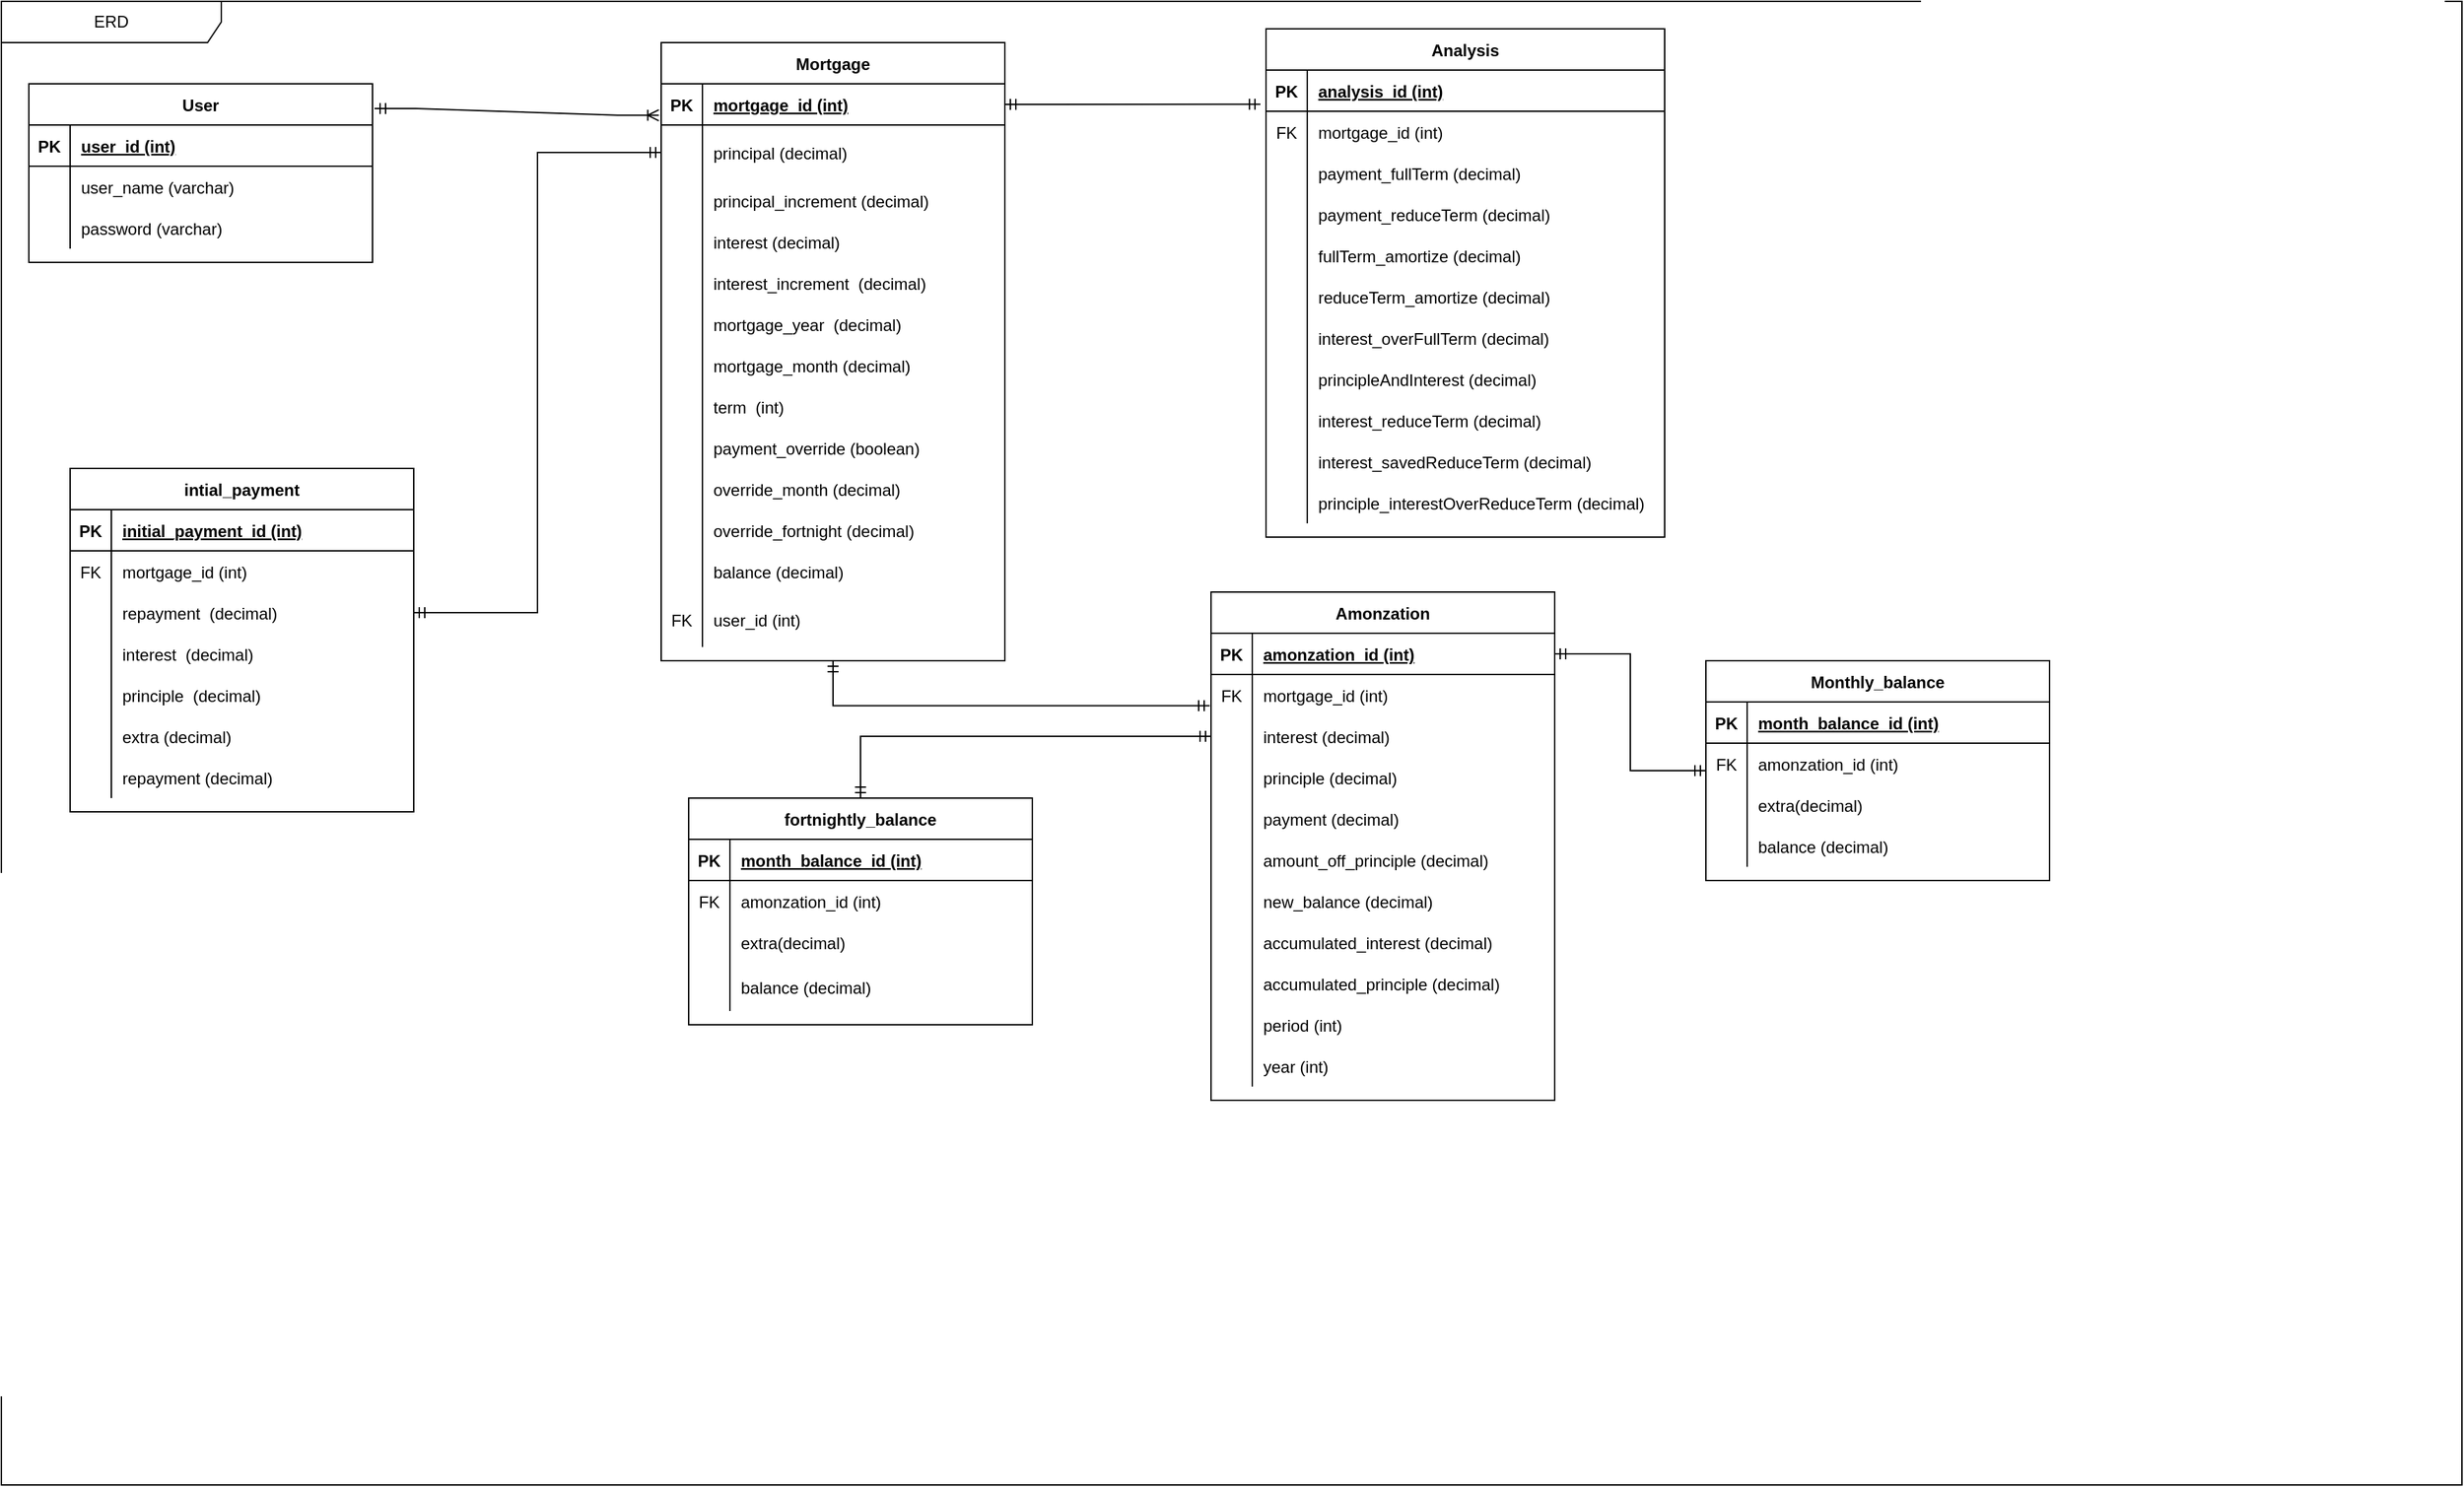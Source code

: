 <mxfile version="21.7.5" type="device">
  <diagram id="R2lEEEUBdFMjLlhIrx00" name="Page-1">
    <mxGraphModel dx="1748" dy="1635" grid="1" gridSize="10" guides="1" tooltips="1" connect="1" arrows="1" fold="1" page="1" pageScale="1" pageWidth="850" pageHeight="1100" math="0" shadow="0" extFonts="Permanent Marker^https://fonts.googleapis.com/css?family=Permanent+Marker">
      <root>
        <mxCell id="0" />
        <mxCell id="1" parent="0" />
        <mxCell id="r-PlEzDry_hHrgkFFvq5-1" value="ERD" style="shape=umlFrame;whiteSpace=wrap;html=1;pointerEvents=0;recursiveResize=0;container=1;collapsible=0;width=160;" parent="1" vertex="1">
          <mxGeometry x="-260" y="-90" width="1790" height="1080" as="geometry" />
        </mxCell>
        <mxCell id="C-vyLk0tnHw3VtMMgP7b-23" value="User" style="shape=table;startSize=30;container=1;collapsible=1;childLayout=tableLayout;fixedRows=1;rowLines=0;fontStyle=1;align=center;resizeLast=1;" parent="r-PlEzDry_hHrgkFFvq5-1" vertex="1">
          <mxGeometry x="20" y="60" width="250" height="130" as="geometry" />
        </mxCell>
        <mxCell id="C-vyLk0tnHw3VtMMgP7b-24" value="" style="shape=partialRectangle;collapsible=0;dropTarget=0;pointerEvents=0;fillColor=none;points=[[0,0.5],[1,0.5]];portConstraint=eastwest;top=0;left=0;right=0;bottom=1;" parent="C-vyLk0tnHw3VtMMgP7b-23" vertex="1">
          <mxGeometry y="30" width="250" height="30" as="geometry" />
        </mxCell>
        <mxCell id="C-vyLk0tnHw3VtMMgP7b-25" value="PK" style="shape=partialRectangle;overflow=hidden;connectable=0;fillColor=none;top=0;left=0;bottom=0;right=0;fontStyle=1;" parent="C-vyLk0tnHw3VtMMgP7b-24" vertex="1">
          <mxGeometry width="30" height="30" as="geometry">
            <mxRectangle width="30" height="30" as="alternateBounds" />
          </mxGeometry>
        </mxCell>
        <mxCell id="C-vyLk0tnHw3VtMMgP7b-26" value="user_id (int)" style="shape=partialRectangle;overflow=hidden;connectable=0;fillColor=none;top=0;left=0;bottom=0;right=0;align=left;spacingLeft=6;fontStyle=5;" parent="C-vyLk0tnHw3VtMMgP7b-24" vertex="1">
          <mxGeometry x="30" width="220" height="30" as="geometry">
            <mxRectangle width="220" height="30" as="alternateBounds" />
          </mxGeometry>
        </mxCell>
        <mxCell id="C-vyLk0tnHw3VtMMgP7b-27" value="" style="shape=partialRectangle;collapsible=0;dropTarget=0;pointerEvents=0;fillColor=none;points=[[0,0.5],[1,0.5]];portConstraint=eastwest;top=0;left=0;right=0;bottom=0;" parent="C-vyLk0tnHw3VtMMgP7b-23" vertex="1">
          <mxGeometry y="60" width="250" height="30" as="geometry" />
        </mxCell>
        <mxCell id="C-vyLk0tnHw3VtMMgP7b-28" value="" style="shape=partialRectangle;overflow=hidden;connectable=0;fillColor=none;top=0;left=0;bottom=0;right=0;" parent="C-vyLk0tnHw3VtMMgP7b-27" vertex="1">
          <mxGeometry width="30" height="30" as="geometry">
            <mxRectangle width="30" height="30" as="alternateBounds" />
          </mxGeometry>
        </mxCell>
        <mxCell id="C-vyLk0tnHw3VtMMgP7b-29" value="user_name (varchar)" style="shape=partialRectangle;overflow=hidden;connectable=0;fillColor=none;top=0;left=0;bottom=0;right=0;align=left;spacingLeft=6;" parent="C-vyLk0tnHw3VtMMgP7b-27" vertex="1">
          <mxGeometry x="30" width="220" height="30" as="geometry">
            <mxRectangle width="220" height="30" as="alternateBounds" />
          </mxGeometry>
        </mxCell>
        <mxCell id="jEuPOY998vAgBnKokpRt-1" value="" style="shape=partialRectangle;collapsible=0;dropTarget=0;pointerEvents=0;fillColor=none;points=[[0,0.5],[1,0.5]];portConstraint=eastwest;top=0;left=0;right=0;bottom=0;" parent="C-vyLk0tnHw3VtMMgP7b-23" vertex="1">
          <mxGeometry y="90" width="250" height="30" as="geometry" />
        </mxCell>
        <mxCell id="jEuPOY998vAgBnKokpRt-2" value="" style="shape=partialRectangle;overflow=hidden;connectable=0;fillColor=none;top=0;left=0;bottom=0;right=0;" parent="jEuPOY998vAgBnKokpRt-1" vertex="1">
          <mxGeometry width="30" height="30" as="geometry">
            <mxRectangle width="30" height="30" as="alternateBounds" />
          </mxGeometry>
        </mxCell>
        <mxCell id="jEuPOY998vAgBnKokpRt-3" value="password (varchar)" style="shape=partialRectangle;overflow=hidden;connectable=0;fillColor=none;top=0;left=0;bottom=0;right=0;align=left;spacingLeft=6;" parent="jEuPOY998vAgBnKokpRt-1" vertex="1">
          <mxGeometry x="30" width="220" height="30" as="geometry">
            <mxRectangle width="220" height="30" as="alternateBounds" />
          </mxGeometry>
        </mxCell>
        <mxCell id="5J1Qr_VJ5Lno7jZUzPAl-71" style="edgeStyle=orthogonalEdgeStyle;rounded=0;orthogonalLoop=1;jettySize=auto;html=1;entryX=-0.004;entryY=0.758;entryDx=0;entryDy=0;entryPerimeter=0;startArrow=ERmandOne;startFill=0;endArrow=ERmandOne;endFill=0;" edge="1" parent="r-PlEzDry_hHrgkFFvq5-1" source="C-vyLk0tnHw3VtMMgP7b-2" target="7mBF1wwM_irAqcdPPOIf-25">
          <mxGeometry relative="1" as="geometry" />
        </mxCell>
        <mxCell id="C-vyLk0tnHw3VtMMgP7b-2" value="Mortgage" style="shape=table;startSize=30;container=1;collapsible=1;childLayout=tableLayout;fixedRows=1;rowLines=0;fontStyle=1;align=center;resizeLast=1;" parent="r-PlEzDry_hHrgkFFvq5-1" vertex="1">
          <mxGeometry x="480" y="30" width="250" height="450" as="geometry" />
        </mxCell>
        <mxCell id="C-vyLk0tnHw3VtMMgP7b-3" value="" style="shape=partialRectangle;collapsible=0;dropTarget=0;pointerEvents=0;fillColor=none;points=[[0,0.5],[1,0.5]];portConstraint=eastwest;top=0;left=0;right=0;bottom=1;" parent="C-vyLk0tnHw3VtMMgP7b-2" vertex="1">
          <mxGeometry y="30" width="250" height="30" as="geometry" />
        </mxCell>
        <mxCell id="C-vyLk0tnHw3VtMMgP7b-4" value="PK" style="shape=partialRectangle;overflow=hidden;connectable=0;fillColor=none;top=0;left=0;bottom=0;right=0;fontStyle=1;" parent="C-vyLk0tnHw3VtMMgP7b-3" vertex="1">
          <mxGeometry width="30" height="30" as="geometry">
            <mxRectangle width="30" height="30" as="alternateBounds" />
          </mxGeometry>
        </mxCell>
        <mxCell id="C-vyLk0tnHw3VtMMgP7b-5" value="mortgage_id (int)" style="shape=partialRectangle;overflow=hidden;connectable=0;fillColor=none;top=0;left=0;bottom=0;right=0;align=left;spacingLeft=6;fontStyle=5;" parent="C-vyLk0tnHw3VtMMgP7b-3" vertex="1">
          <mxGeometry x="30" width="220" height="30" as="geometry">
            <mxRectangle width="220" height="30" as="alternateBounds" />
          </mxGeometry>
        </mxCell>
        <mxCell id="C-vyLk0tnHw3VtMMgP7b-9" value="" style="shape=partialRectangle;collapsible=0;dropTarget=0;pointerEvents=0;fillColor=none;points=[[0,0.5],[1,0.5]];portConstraint=eastwest;top=0;left=0;right=0;bottom=0;" parent="C-vyLk0tnHw3VtMMgP7b-2" vertex="1">
          <mxGeometry y="60" width="250" height="40" as="geometry" />
        </mxCell>
        <mxCell id="C-vyLk0tnHw3VtMMgP7b-10" value="" style="shape=partialRectangle;overflow=hidden;connectable=0;fillColor=none;top=0;left=0;bottom=0;right=0;" parent="C-vyLk0tnHw3VtMMgP7b-9" vertex="1">
          <mxGeometry width="30" height="40" as="geometry">
            <mxRectangle width="30" height="40" as="alternateBounds" />
          </mxGeometry>
        </mxCell>
        <mxCell id="C-vyLk0tnHw3VtMMgP7b-11" value="principal (decimal) " style="shape=partialRectangle;overflow=hidden;connectable=0;fillColor=none;top=0;left=0;bottom=0;right=0;align=left;spacingLeft=6;" parent="C-vyLk0tnHw3VtMMgP7b-9" vertex="1">
          <mxGeometry x="30" width="220" height="40" as="geometry">
            <mxRectangle width="220" height="40" as="alternateBounds" />
          </mxGeometry>
        </mxCell>
        <mxCell id="jEuPOY998vAgBnKokpRt-4" value="" style="shape=partialRectangle;collapsible=0;dropTarget=0;pointerEvents=0;fillColor=none;points=[[0,0.5],[1,0.5]];portConstraint=eastwest;top=0;left=0;right=0;bottom=0;" parent="C-vyLk0tnHw3VtMMgP7b-2" vertex="1">
          <mxGeometry y="100" width="250" height="30" as="geometry" />
        </mxCell>
        <mxCell id="jEuPOY998vAgBnKokpRt-5" value="" style="shape=partialRectangle;overflow=hidden;connectable=0;fillColor=none;top=0;left=0;bottom=0;right=0;" parent="jEuPOY998vAgBnKokpRt-4" vertex="1">
          <mxGeometry width="30" height="30" as="geometry">
            <mxRectangle width="30" height="30" as="alternateBounds" />
          </mxGeometry>
        </mxCell>
        <mxCell id="jEuPOY998vAgBnKokpRt-6" value="principal_increment (decimal) " style="shape=partialRectangle;overflow=hidden;connectable=0;fillColor=none;top=0;left=0;bottom=0;right=0;align=left;spacingLeft=6;" parent="jEuPOY998vAgBnKokpRt-4" vertex="1">
          <mxGeometry x="30" width="220" height="30" as="geometry">
            <mxRectangle width="220" height="30" as="alternateBounds" />
          </mxGeometry>
        </mxCell>
        <mxCell id="jEuPOY998vAgBnKokpRt-7" value="" style="shape=partialRectangle;collapsible=0;dropTarget=0;pointerEvents=0;fillColor=none;points=[[0,0.5],[1,0.5]];portConstraint=eastwest;top=0;left=0;right=0;bottom=0;" parent="C-vyLk0tnHw3VtMMgP7b-2" vertex="1">
          <mxGeometry y="130" width="250" height="30" as="geometry" />
        </mxCell>
        <mxCell id="jEuPOY998vAgBnKokpRt-8" value="" style="shape=partialRectangle;overflow=hidden;connectable=0;fillColor=none;top=0;left=0;bottom=0;right=0;" parent="jEuPOY998vAgBnKokpRt-7" vertex="1">
          <mxGeometry width="30" height="30" as="geometry">
            <mxRectangle width="30" height="30" as="alternateBounds" />
          </mxGeometry>
        </mxCell>
        <mxCell id="jEuPOY998vAgBnKokpRt-9" value="interest (decimal) " style="shape=partialRectangle;overflow=hidden;connectable=0;fillColor=none;top=0;left=0;bottom=0;right=0;align=left;spacingLeft=6;" parent="jEuPOY998vAgBnKokpRt-7" vertex="1">
          <mxGeometry x="30" width="220" height="30" as="geometry">
            <mxRectangle width="220" height="30" as="alternateBounds" />
          </mxGeometry>
        </mxCell>
        <mxCell id="jEuPOY998vAgBnKokpRt-10" value="" style="shape=partialRectangle;collapsible=0;dropTarget=0;pointerEvents=0;fillColor=none;points=[[0,0.5],[1,0.5]];portConstraint=eastwest;top=0;left=0;right=0;bottom=0;" parent="C-vyLk0tnHw3VtMMgP7b-2" vertex="1">
          <mxGeometry y="160" width="250" height="30" as="geometry" />
        </mxCell>
        <mxCell id="jEuPOY998vAgBnKokpRt-11" value="" style="shape=partialRectangle;overflow=hidden;connectable=0;fillColor=none;top=0;left=0;bottom=0;right=0;" parent="jEuPOY998vAgBnKokpRt-10" vertex="1">
          <mxGeometry width="30" height="30" as="geometry">
            <mxRectangle width="30" height="30" as="alternateBounds" />
          </mxGeometry>
        </mxCell>
        <mxCell id="jEuPOY998vAgBnKokpRt-12" value="interest_increment  (decimal) " style="shape=partialRectangle;overflow=hidden;connectable=0;fillColor=none;top=0;left=0;bottom=0;right=0;align=left;spacingLeft=6;" parent="jEuPOY998vAgBnKokpRt-10" vertex="1">
          <mxGeometry x="30" width="220" height="30" as="geometry">
            <mxRectangle width="220" height="30" as="alternateBounds" />
          </mxGeometry>
        </mxCell>
        <mxCell id="jEuPOY998vAgBnKokpRt-13" value="" style="shape=partialRectangle;collapsible=0;dropTarget=0;pointerEvents=0;fillColor=none;points=[[0,0.5],[1,0.5]];portConstraint=eastwest;top=0;left=0;right=0;bottom=0;" parent="C-vyLk0tnHw3VtMMgP7b-2" vertex="1">
          <mxGeometry y="190" width="250" height="30" as="geometry" />
        </mxCell>
        <mxCell id="jEuPOY998vAgBnKokpRt-14" value="" style="shape=partialRectangle;overflow=hidden;connectable=0;fillColor=none;top=0;left=0;bottom=0;right=0;" parent="jEuPOY998vAgBnKokpRt-13" vertex="1">
          <mxGeometry width="30" height="30" as="geometry">
            <mxRectangle width="30" height="30" as="alternateBounds" />
          </mxGeometry>
        </mxCell>
        <mxCell id="jEuPOY998vAgBnKokpRt-15" value="mortgage_year  (decimal) " style="shape=partialRectangle;overflow=hidden;connectable=0;fillColor=none;top=0;left=0;bottom=0;right=0;align=left;spacingLeft=6;" parent="jEuPOY998vAgBnKokpRt-13" vertex="1">
          <mxGeometry x="30" width="220" height="30" as="geometry">
            <mxRectangle width="220" height="30" as="alternateBounds" />
          </mxGeometry>
        </mxCell>
        <mxCell id="jEuPOY998vAgBnKokpRt-16" value="" style="shape=partialRectangle;collapsible=0;dropTarget=0;pointerEvents=0;fillColor=none;points=[[0,0.5],[1,0.5]];portConstraint=eastwest;top=0;left=0;right=0;bottom=0;" parent="C-vyLk0tnHw3VtMMgP7b-2" vertex="1">
          <mxGeometry y="220" width="250" height="30" as="geometry" />
        </mxCell>
        <mxCell id="jEuPOY998vAgBnKokpRt-17" value="" style="shape=partialRectangle;overflow=hidden;connectable=0;fillColor=none;top=0;left=0;bottom=0;right=0;" parent="jEuPOY998vAgBnKokpRt-16" vertex="1">
          <mxGeometry width="30" height="30" as="geometry">
            <mxRectangle width="30" height="30" as="alternateBounds" />
          </mxGeometry>
        </mxCell>
        <mxCell id="jEuPOY998vAgBnKokpRt-18" value="mortgage_month (decimal) " style="shape=partialRectangle;overflow=hidden;connectable=0;fillColor=none;top=0;left=0;bottom=0;right=0;align=left;spacingLeft=6;" parent="jEuPOY998vAgBnKokpRt-16" vertex="1">
          <mxGeometry x="30" width="220" height="30" as="geometry">
            <mxRectangle width="220" height="30" as="alternateBounds" />
          </mxGeometry>
        </mxCell>
        <mxCell id="ab2dDXQt9ylnf0d7vXE6-1" value="" style="shape=partialRectangle;collapsible=0;dropTarget=0;pointerEvents=0;fillColor=none;points=[[0,0.5],[1,0.5]];portConstraint=eastwest;top=0;left=0;right=0;bottom=0;" parent="C-vyLk0tnHw3VtMMgP7b-2" vertex="1">
          <mxGeometry y="250" width="250" height="30" as="geometry" />
        </mxCell>
        <mxCell id="ab2dDXQt9ylnf0d7vXE6-2" value="" style="shape=partialRectangle;overflow=hidden;connectable=0;fillColor=none;top=0;left=0;bottom=0;right=0;" parent="ab2dDXQt9ylnf0d7vXE6-1" vertex="1">
          <mxGeometry width="30" height="30" as="geometry">
            <mxRectangle width="30" height="30" as="alternateBounds" />
          </mxGeometry>
        </mxCell>
        <mxCell id="ab2dDXQt9ylnf0d7vXE6-3" value="term  (int) " style="shape=partialRectangle;overflow=hidden;connectable=0;fillColor=none;top=0;left=0;bottom=0;right=0;align=left;spacingLeft=6;" parent="ab2dDXQt9ylnf0d7vXE6-1" vertex="1">
          <mxGeometry x="30" width="220" height="30" as="geometry">
            <mxRectangle width="220" height="30" as="alternateBounds" />
          </mxGeometry>
        </mxCell>
        <mxCell id="ab2dDXQt9ylnf0d7vXE6-5" value="" style="shape=partialRectangle;collapsible=0;dropTarget=0;pointerEvents=0;fillColor=none;points=[[0,0.5],[1,0.5]];portConstraint=eastwest;top=0;left=0;right=0;bottom=0;" parent="C-vyLk0tnHw3VtMMgP7b-2" vertex="1">
          <mxGeometry y="280" width="250" height="30" as="geometry" />
        </mxCell>
        <mxCell id="ab2dDXQt9ylnf0d7vXE6-6" value="" style="shape=partialRectangle;overflow=hidden;connectable=0;fillColor=none;top=0;left=0;bottom=0;right=0;" parent="ab2dDXQt9ylnf0d7vXE6-5" vertex="1">
          <mxGeometry width="30" height="30" as="geometry">
            <mxRectangle width="30" height="30" as="alternateBounds" />
          </mxGeometry>
        </mxCell>
        <mxCell id="ab2dDXQt9ylnf0d7vXE6-7" value="payment_override (boolean) " style="shape=partialRectangle;overflow=hidden;connectable=0;fillColor=none;top=0;left=0;bottom=0;right=0;align=left;spacingLeft=6;" parent="ab2dDXQt9ylnf0d7vXE6-5" vertex="1">
          <mxGeometry x="30" width="220" height="30" as="geometry">
            <mxRectangle width="220" height="30" as="alternateBounds" />
          </mxGeometry>
        </mxCell>
        <mxCell id="5J1Qr_VJ5Lno7jZUzPAl-1" value="" style="shape=partialRectangle;collapsible=0;dropTarget=0;pointerEvents=0;fillColor=none;points=[[0,0.5],[1,0.5]];portConstraint=eastwest;top=0;left=0;right=0;bottom=0;" vertex="1" parent="C-vyLk0tnHw3VtMMgP7b-2">
          <mxGeometry y="310" width="250" height="30" as="geometry" />
        </mxCell>
        <mxCell id="5J1Qr_VJ5Lno7jZUzPAl-2" value="" style="shape=partialRectangle;overflow=hidden;connectable=0;fillColor=none;top=0;left=0;bottom=0;right=0;" vertex="1" parent="5J1Qr_VJ5Lno7jZUzPAl-1">
          <mxGeometry width="30" height="30" as="geometry">
            <mxRectangle width="30" height="30" as="alternateBounds" />
          </mxGeometry>
        </mxCell>
        <mxCell id="5J1Qr_VJ5Lno7jZUzPAl-3" value="override_month (decimal)" style="shape=partialRectangle;overflow=hidden;connectable=0;fillColor=none;top=0;left=0;bottom=0;right=0;align=left;spacingLeft=6;" vertex="1" parent="5J1Qr_VJ5Lno7jZUzPAl-1">
          <mxGeometry x="30" width="220" height="30" as="geometry">
            <mxRectangle width="220" height="30" as="alternateBounds" />
          </mxGeometry>
        </mxCell>
        <mxCell id="5J1Qr_VJ5Lno7jZUzPAl-4" value="" style="shape=partialRectangle;collapsible=0;dropTarget=0;pointerEvents=0;fillColor=none;points=[[0,0.5],[1,0.5]];portConstraint=eastwest;top=0;left=0;right=0;bottom=0;" vertex="1" parent="C-vyLk0tnHw3VtMMgP7b-2">
          <mxGeometry y="340" width="250" height="30" as="geometry" />
        </mxCell>
        <mxCell id="5J1Qr_VJ5Lno7jZUzPAl-5" value="" style="shape=partialRectangle;overflow=hidden;connectable=0;fillColor=none;top=0;left=0;bottom=0;right=0;" vertex="1" parent="5J1Qr_VJ5Lno7jZUzPAl-4">
          <mxGeometry width="30" height="30" as="geometry">
            <mxRectangle width="30" height="30" as="alternateBounds" />
          </mxGeometry>
        </mxCell>
        <mxCell id="5J1Qr_VJ5Lno7jZUzPAl-6" value="override_fortnight (decimal)" style="shape=partialRectangle;overflow=hidden;connectable=0;fillColor=none;top=0;left=0;bottom=0;right=0;align=left;spacingLeft=6;" vertex="1" parent="5J1Qr_VJ5Lno7jZUzPAl-4">
          <mxGeometry x="30" width="220" height="30" as="geometry">
            <mxRectangle width="220" height="30" as="alternateBounds" />
          </mxGeometry>
        </mxCell>
        <mxCell id="5J1Qr_VJ5Lno7jZUzPAl-7" value="" style="shape=partialRectangle;collapsible=0;dropTarget=0;pointerEvents=0;fillColor=none;points=[[0,0.5],[1,0.5]];portConstraint=eastwest;top=0;left=0;right=0;bottom=0;" vertex="1" parent="C-vyLk0tnHw3VtMMgP7b-2">
          <mxGeometry y="370" width="250" height="30" as="geometry" />
        </mxCell>
        <mxCell id="5J1Qr_VJ5Lno7jZUzPAl-8" value="" style="shape=partialRectangle;overflow=hidden;connectable=0;fillColor=none;top=0;left=0;bottom=0;right=0;" vertex="1" parent="5J1Qr_VJ5Lno7jZUzPAl-7">
          <mxGeometry width="30" height="30" as="geometry">
            <mxRectangle width="30" height="30" as="alternateBounds" />
          </mxGeometry>
        </mxCell>
        <mxCell id="5J1Qr_VJ5Lno7jZUzPAl-9" value="balance (decimal)" style="shape=partialRectangle;overflow=hidden;connectable=0;fillColor=none;top=0;left=0;bottom=0;right=0;align=left;spacingLeft=6;" vertex="1" parent="5J1Qr_VJ5Lno7jZUzPAl-7">
          <mxGeometry x="30" width="220" height="30" as="geometry">
            <mxRectangle width="220" height="30" as="alternateBounds" />
          </mxGeometry>
        </mxCell>
        <mxCell id="5J1Qr_VJ5Lno7jZUzPAl-80" value="" style="shape=partialRectangle;collapsible=0;dropTarget=0;pointerEvents=0;fillColor=none;points=[[0,0.5],[1,0.5]];portConstraint=eastwest;top=0;left=0;right=0;bottom=0;" vertex="1" parent="C-vyLk0tnHw3VtMMgP7b-2">
          <mxGeometry y="400" width="250" height="40" as="geometry" />
        </mxCell>
        <mxCell id="5J1Qr_VJ5Lno7jZUzPAl-81" value="FK" style="shape=partialRectangle;overflow=hidden;connectable=0;fillColor=none;top=0;left=0;bottom=0;right=0;" vertex="1" parent="5J1Qr_VJ5Lno7jZUzPAl-80">
          <mxGeometry width="30" height="40" as="geometry">
            <mxRectangle width="30" height="40" as="alternateBounds" />
          </mxGeometry>
        </mxCell>
        <mxCell id="5J1Qr_VJ5Lno7jZUzPAl-82" value="user_id (int)" style="shape=partialRectangle;overflow=hidden;connectable=0;fillColor=none;top=0;left=0;bottom=0;right=0;align=left;spacingLeft=6;" vertex="1" parent="5J1Qr_VJ5Lno7jZUzPAl-80">
          <mxGeometry x="30" width="220" height="40" as="geometry">
            <mxRectangle width="220" height="40" as="alternateBounds" />
          </mxGeometry>
        </mxCell>
        <mxCell id="7mBF1wwM_irAqcdPPOIf-21" value="Amonzation" style="shape=table;startSize=30;container=1;collapsible=1;childLayout=tableLayout;fixedRows=1;rowLines=0;fontStyle=1;align=center;resizeLast=1;" parent="r-PlEzDry_hHrgkFFvq5-1" vertex="1">
          <mxGeometry x="880" y="430" width="250" height="370" as="geometry" />
        </mxCell>
        <mxCell id="7mBF1wwM_irAqcdPPOIf-22" value="" style="shape=partialRectangle;collapsible=0;dropTarget=0;pointerEvents=0;fillColor=none;points=[[0,0.5],[1,0.5]];portConstraint=eastwest;top=0;left=0;right=0;bottom=1;" parent="7mBF1wwM_irAqcdPPOIf-21" vertex="1">
          <mxGeometry y="30" width="250" height="30" as="geometry" />
        </mxCell>
        <mxCell id="7mBF1wwM_irAqcdPPOIf-23" value="PK" style="shape=partialRectangle;overflow=hidden;connectable=0;fillColor=none;top=0;left=0;bottom=0;right=0;fontStyle=1;" parent="7mBF1wwM_irAqcdPPOIf-22" vertex="1">
          <mxGeometry width="30" height="30" as="geometry">
            <mxRectangle width="30" height="30" as="alternateBounds" />
          </mxGeometry>
        </mxCell>
        <mxCell id="7mBF1wwM_irAqcdPPOIf-24" value="amonzation_id (int)" style="shape=partialRectangle;overflow=hidden;connectable=0;fillColor=none;top=0;left=0;bottom=0;right=0;align=left;spacingLeft=6;fontStyle=5;" parent="7mBF1wwM_irAqcdPPOIf-22" vertex="1">
          <mxGeometry x="30" width="220" height="30" as="geometry">
            <mxRectangle width="220" height="30" as="alternateBounds" />
          </mxGeometry>
        </mxCell>
        <mxCell id="7mBF1wwM_irAqcdPPOIf-25" value="" style="shape=partialRectangle;collapsible=0;dropTarget=0;pointerEvents=0;fillColor=none;points=[[0,0.5],[1,0.5]];portConstraint=eastwest;top=0;left=0;right=0;bottom=0;" parent="7mBF1wwM_irAqcdPPOIf-21" vertex="1">
          <mxGeometry y="60" width="250" height="30" as="geometry" />
        </mxCell>
        <mxCell id="7mBF1wwM_irAqcdPPOIf-26" value="FK" style="shape=partialRectangle;overflow=hidden;connectable=0;fillColor=none;top=0;left=0;bottom=0;right=0;" parent="7mBF1wwM_irAqcdPPOIf-25" vertex="1">
          <mxGeometry width="30" height="30" as="geometry">
            <mxRectangle width="30" height="30" as="alternateBounds" />
          </mxGeometry>
        </mxCell>
        <mxCell id="7mBF1wwM_irAqcdPPOIf-27" value="mortgage_id (int)" style="shape=partialRectangle;overflow=hidden;connectable=0;fillColor=none;top=0;left=0;bottom=0;right=0;align=left;spacingLeft=6;" parent="7mBF1wwM_irAqcdPPOIf-25" vertex="1">
          <mxGeometry x="30" width="220" height="30" as="geometry">
            <mxRectangle width="220" height="30" as="alternateBounds" />
          </mxGeometry>
        </mxCell>
        <mxCell id="7mBF1wwM_irAqcdPPOIf-94" value="" style="shape=partialRectangle;collapsible=0;dropTarget=0;pointerEvents=0;fillColor=none;points=[[0,0.5],[1,0.5]];portConstraint=eastwest;top=0;left=0;right=0;bottom=0;" parent="7mBF1wwM_irAqcdPPOIf-21" vertex="1">
          <mxGeometry y="90" width="250" height="30" as="geometry" />
        </mxCell>
        <mxCell id="7mBF1wwM_irAqcdPPOIf-95" value="" style="shape=partialRectangle;overflow=hidden;connectable=0;fillColor=none;top=0;left=0;bottom=0;right=0;" parent="7mBF1wwM_irAqcdPPOIf-94" vertex="1">
          <mxGeometry width="30" height="30" as="geometry">
            <mxRectangle width="30" height="30" as="alternateBounds" />
          </mxGeometry>
        </mxCell>
        <mxCell id="7mBF1wwM_irAqcdPPOIf-96" value="interest (decimal)" style="shape=partialRectangle;overflow=hidden;connectable=0;fillColor=none;top=0;left=0;bottom=0;right=0;align=left;spacingLeft=6;" parent="7mBF1wwM_irAqcdPPOIf-94" vertex="1">
          <mxGeometry x="30" width="220" height="30" as="geometry">
            <mxRectangle width="220" height="30" as="alternateBounds" />
          </mxGeometry>
        </mxCell>
        <mxCell id="7mBF1wwM_irAqcdPPOIf-97" value="" style="shape=partialRectangle;collapsible=0;dropTarget=0;pointerEvents=0;fillColor=none;points=[[0,0.5],[1,0.5]];portConstraint=eastwest;top=0;left=0;right=0;bottom=0;" parent="7mBF1wwM_irAqcdPPOIf-21" vertex="1">
          <mxGeometry y="120" width="250" height="30" as="geometry" />
        </mxCell>
        <mxCell id="7mBF1wwM_irAqcdPPOIf-98" value="" style="shape=partialRectangle;overflow=hidden;connectable=0;fillColor=none;top=0;left=0;bottom=0;right=0;" parent="7mBF1wwM_irAqcdPPOIf-97" vertex="1">
          <mxGeometry width="30" height="30" as="geometry">
            <mxRectangle width="30" height="30" as="alternateBounds" />
          </mxGeometry>
        </mxCell>
        <mxCell id="7mBF1wwM_irAqcdPPOIf-99" value="principle (decimal)" style="shape=partialRectangle;overflow=hidden;connectable=0;fillColor=none;top=0;left=0;bottom=0;right=0;align=left;spacingLeft=6;" parent="7mBF1wwM_irAqcdPPOIf-97" vertex="1">
          <mxGeometry x="30" width="220" height="30" as="geometry">
            <mxRectangle width="220" height="30" as="alternateBounds" />
          </mxGeometry>
        </mxCell>
        <mxCell id="7mBF1wwM_irAqcdPPOIf-103" value="" style="shape=partialRectangle;collapsible=0;dropTarget=0;pointerEvents=0;fillColor=none;points=[[0,0.5],[1,0.5]];portConstraint=eastwest;top=0;left=0;right=0;bottom=0;" parent="7mBF1wwM_irAqcdPPOIf-21" vertex="1">
          <mxGeometry y="150" width="250" height="30" as="geometry" />
        </mxCell>
        <mxCell id="7mBF1wwM_irAqcdPPOIf-104" value="" style="shape=partialRectangle;overflow=hidden;connectable=0;fillColor=none;top=0;left=0;bottom=0;right=0;" parent="7mBF1wwM_irAqcdPPOIf-103" vertex="1">
          <mxGeometry width="30" height="30" as="geometry">
            <mxRectangle width="30" height="30" as="alternateBounds" />
          </mxGeometry>
        </mxCell>
        <mxCell id="7mBF1wwM_irAqcdPPOIf-105" value="payment (decimal)" style="shape=partialRectangle;overflow=hidden;connectable=0;fillColor=none;top=0;left=0;bottom=0;right=0;align=left;spacingLeft=6;" parent="7mBF1wwM_irAqcdPPOIf-103" vertex="1">
          <mxGeometry x="30" width="220" height="30" as="geometry">
            <mxRectangle width="220" height="30" as="alternateBounds" />
          </mxGeometry>
        </mxCell>
        <mxCell id="7mBF1wwM_irAqcdPPOIf-106" value="" style="shape=partialRectangle;collapsible=0;dropTarget=0;pointerEvents=0;fillColor=none;points=[[0,0.5],[1,0.5]];portConstraint=eastwest;top=0;left=0;right=0;bottom=0;" parent="7mBF1wwM_irAqcdPPOIf-21" vertex="1">
          <mxGeometry y="180" width="250" height="30" as="geometry" />
        </mxCell>
        <mxCell id="7mBF1wwM_irAqcdPPOIf-107" value="" style="shape=partialRectangle;overflow=hidden;connectable=0;fillColor=none;top=0;left=0;bottom=0;right=0;" parent="7mBF1wwM_irAqcdPPOIf-106" vertex="1">
          <mxGeometry width="30" height="30" as="geometry">
            <mxRectangle width="30" height="30" as="alternateBounds" />
          </mxGeometry>
        </mxCell>
        <mxCell id="7mBF1wwM_irAqcdPPOIf-108" value="amount_off_principle (decimal)" style="shape=partialRectangle;overflow=hidden;connectable=0;fillColor=none;top=0;left=0;bottom=0;right=0;align=left;spacingLeft=6;" parent="7mBF1wwM_irAqcdPPOIf-106" vertex="1">
          <mxGeometry x="30" width="220" height="30" as="geometry">
            <mxRectangle width="220" height="30" as="alternateBounds" />
          </mxGeometry>
        </mxCell>
        <mxCell id="7mBF1wwM_irAqcdPPOIf-109" value="" style="shape=partialRectangle;collapsible=0;dropTarget=0;pointerEvents=0;fillColor=none;points=[[0,0.5],[1,0.5]];portConstraint=eastwest;top=0;left=0;right=0;bottom=0;" parent="7mBF1wwM_irAqcdPPOIf-21" vertex="1">
          <mxGeometry y="210" width="250" height="30" as="geometry" />
        </mxCell>
        <mxCell id="7mBF1wwM_irAqcdPPOIf-110" value="" style="shape=partialRectangle;overflow=hidden;connectable=0;fillColor=none;top=0;left=0;bottom=0;right=0;" parent="7mBF1wwM_irAqcdPPOIf-109" vertex="1">
          <mxGeometry width="30" height="30" as="geometry">
            <mxRectangle width="30" height="30" as="alternateBounds" />
          </mxGeometry>
        </mxCell>
        <mxCell id="7mBF1wwM_irAqcdPPOIf-111" value="new_balance (decimal)" style="shape=partialRectangle;overflow=hidden;connectable=0;fillColor=none;top=0;left=0;bottom=0;right=0;align=left;spacingLeft=6;" parent="7mBF1wwM_irAqcdPPOIf-109" vertex="1">
          <mxGeometry x="30" width="220" height="30" as="geometry">
            <mxRectangle width="220" height="30" as="alternateBounds" />
          </mxGeometry>
        </mxCell>
        <mxCell id="7mBF1wwM_irAqcdPPOIf-112" value="" style="shape=partialRectangle;collapsible=0;dropTarget=0;pointerEvents=0;fillColor=none;points=[[0,0.5],[1,0.5]];portConstraint=eastwest;top=0;left=0;right=0;bottom=0;" parent="7mBF1wwM_irAqcdPPOIf-21" vertex="1">
          <mxGeometry y="240" width="250" height="30" as="geometry" />
        </mxCell>
        <mxCell id="7mBF1wwM_irAqcdPPOIf-113" value="" style="shape=partialRectangle;overflow=hidden;connectable=0;fillColor=none;top=0;left=0;bottom=0;right=0;" parent="7mBF1wwM_irAqcdPPOIf-112" vertex="1">
          <mxGeometry width="30" height="30" as="geometry">
            <mxRectangle width="30" height="30" as="alternateBounds" />
          </mxGeometry>
        </mxCell>
        <mxCell id="7mBF1wwM_irAqcdPPOIf-114" value="accumulated_interest (decimal)" style="shape=partialRectangle;overflow=hidden;connectable=0;fillColor=none;top=0;left=0;bottom=0;right=0;align=left;spacingLeft=6;" parent="7mBF1wwM_irAqcdPPOIf-112" vertex="1">
          <mxGeometry x="30" width="220" height="30" as="geometry">
            <mxRectangle width="220" height="30" as="alternateBounds" />
          </mxGeometry>
        </mxCell>
        <mxCell id="7mBF1wwM_irAqcdPPOIf-115" value="" style="shape=partialRectangle;collapsible=0;dropTarget=0;pointerEvents=0;fillColor=none;points=[[0,0.5],[1,0.5]];portConstraint=eastwest;top=0;left=0;right=0;bottom=0;" parent="7mBF1wwM_irAqcdPPOIf-21" vertex="1">
          <mxGeometry y="270" width="250" height="30" as="geometry" />
        </mxCell>
        <mxCell id="7mBF1wwM_irAqcdPPOIf-116" value="" style="shape=partialRectangle;overflow=hidden;connectable=0;fillColor=none;top=0;left=0;bottom=0;right=0;" parent="7mBF1wwM_irAqcdPPOIf-115" vertex="1">
          <mxGeometry width="30" height="30" as="geometry">
            <mxRectangle width="30" height="30" as="alternateBounds" />
          </mxGeometry>
        </mxCell>
        <mxCell id="7mBF1wwM_irAqcdPPOIf-117" value="accumulated_principle (decimal)" style="shape=partialRectangle;overflow=hidden;connectable=0;fillColor=none;top=0;left=0;bottom=0;right=0;align=left;spacingLeft=6;" parent="7mBF1wwM_irAqcdPPOIf-115" vertex="1">
          <mxGeometry x="30" width="220" height="30" as="geometry">
            <mxRectangle width="220" height="30" as="alternateBounds" />
          </mxGeometry>
        </mxCell>
        <mxCell id="7mBF1wwM_irAqcdPPOIf-118" value="" style="shape=partialRectangle;collapsible=0;dropTarget=0;pointerEvents=0;fillColor=none;points=[[0,0.5],[1,0.5]];portConstraint=eastwest;top=0;left=0;right=0;bottom=0;" parent="7mBF1wwM_irAqcdPPOIf-21" vertex="1">
          <mxGeometry y="300" width="250" height="30" as="geometry" />
        </mxCell>
        <mxCell id="7mBF1wwM_irAqcdPPOIf-119" value="" style="shape=partialRectangle;overflow=hidden;connectable=0;fillColor=none;top=0;left=0;bottom=0;right=0;" parent="7mBF1wwM_irAqcdPPOIf-118" vertex="1">
          <mxGeometry width="30" height="30" as="geometry">
            <mxRectangle width="30" height="30" as="alternateBounds" />
          </mxGeometry>
        </mxCell>
        <mxCell id="7mBF1wwM_irAqcdPPOIf-120" value="period (int)" style="shape=partialRectangle;overflow=hidden;connectable=0;fillColor=none;top=0;left=0;bottom=0;right=0;align=left;spacingLeft=6;" parent="7mBF1wwM_irAqcdPPOIf-118" vertex="1">
          <mxGeometry x="30" width="220" height="30" as="geometry">
            <mxRectangle width="220" height="30" as="alternateBounds" />
          </mxGeometry>
        </mxCell>
        <mxCell id="7mBF1wwM_irAqcdPPOIf-121" value="" style="shape=partialRectangle;collapsible=0;dropTarget=0;pointerEvents=0;fillColor=none;points=[[0,0.5],[1,0.5]];portConstraint=eastwest;top=0;left=0;right=0;bottom=0;" parent="7mBF1wwM_irAqcdPPOIf-21" vertex="1">
          <mxGeometry y="330" width="250" height="30" as="geometry" />
        </mxCell>
        <mxCell id="7mBF1wwM_irAqcdPPOIf-122" value="" style="shape=partialRectangle;overflow=hidden;connectable=0;fillColor=none;top=0;left=0;bottom=0;right=0;" parent="7mBF1wwM_irAqcdPPOIf-121" vertex="1">
          <mxGeometry width="30" height="30" as="geometry">
            <mxRectangle width="30" height="30" as="alternateBounds" />
          </mxGeometry>
        </mxCell>
        <mxCell id="7mBF1wwM_irAqcdPPOIf-123" value="year (int)" style="shape=partialRectangle;overflow=hidden;connectable=0;fillColor=none;top=0;left=0;bottom=0;right=0;align=left;spacingLeft=6;" parent="7mBF1wwM_irAqcdPPOIf-121" vertex="1">
          <mxGeometry x="30" width="220" height="30" as="geometry">
            <mxRectangle width="220" height="30" as="alternateBounds" />
          </mxGeometry>
        </mxCell>
        <mxCell id="jEuPOY998vAgBnKokpRt-33" value="intial_payment" style="shape=table;startSize=30;container=1;collapsible=1;childLayout=tableLayout;fixedRows=1;rowLines=0;fontStyle=1;align=center;resizeLast=1;" parent="r-PlEzDry_hHrgkFFvq5-1" vertex="1">
          <mxGeometry x="50" y="340" width="250" height="250" as="geometry" />
        </mxCell>
        <mxCell id="jEuPOY998vAgBnKokpRt-34" value="" style="shape=partialRectangle;collapsible=0;dropTarget=0;pointerEvents=0;fillColor=none;points=[[0,0.5],[1,0.5]];portConstraint=eastwest;top=0;left=0;right=0;bottom=1;" parent="jEuPOY998vAgBnKokpRt-33" vertex="1">
          <mxGeometry y="30" width="250" height="30" as="geometry" />
        </mxCell>
        <mxCell id="jEuPOY998vAgBnKokpRt-35" value="PK" style="shape=partialRectangle;overflow=hidden;connectable=0;fillColor=none;top=0;left=0;bottom=0;right=0;fontStyle=1;" parent="jEuPOY998vAgBnKokpRt-34" vertex="1">
          <mxGeometry width="30" height="30" as="geometry">
            <mxRectangle width="30" height="30" as="alternateBounds" />
          </mxGeometry>
        </mxCell>
        <mxCell id="jEuPOY998vAgBnKokpRt-36" value="initial_payment_id (int)" style="shape=partialRectangle;overflow=hidden;connectable=0;fillColor=none;top=0;left=0;bottom=0;right=0;align=left;spacingLeft=6;fontStyle=5;" parent="jEuPOY998vAgBnKokpRt-34" vertex="1">
          <mxGeometry x="30" width="220" height="30" as="geometry">
            <mxRectangle width="220" height="30" as="alternateBounds" />
          </mxGeometry>
        </mxCell>
        <mxCell id="jEuPOY998vAgBnKokpRt-37" value="" style="shape=partialRectangle;collapsible=0;dropTarget=0;pointerEvents=0;fillColor=none;points=[[0,0.5],[1,0.5]];portConstraint=eastwest;top=0;left=0;right=0;bottom=0;" parent="jEuPOY998vAgBnKokpRt-33" vertex="1">
          <mxGeometry y="60" width="250" height="30" as="geometry" />
        </mxCell>
        <mxCell id="jEuPOY998vAgBnKokpRt-38" value="FK" style="shape=partialRectangle;overflow=hidden;connectable=0;fillColor=none;top=0;left=0;bottom=0;right=0;" parent="jEuPOY998vAgBnKokpRt-37" vertex="1">
          <mxGeometry width="30" height="30" as="geometry">
            <mxRectangle width="30" height="30" as="alternateBounds" />
          </mxGeometry>
        </mxCell>
        <mxCell id="jEuPOY998vAgBnKokpRt-39" value="mortgage_id (int)" style="shape=partialRectangle;overflow=hidden;connectable=0;fillColor=none;top=0;left=0;bottom=0;right=0;align=left;spacingLeft=6;" parent="jEuPOY998vAgBnKokpRt-37" vertex="1">
          <mxGeometry x="30" width="220" height="30" as="geometry">
            <mxRectangle width="220" height="30" as="alternateBounds" />
          </mxGeometry>
        </mxCell>
        <mxCell id="jEuPOY998vAgBnKokpRt-248" value="" style="shape=partialRectangle;collapsible=0;dropTarget=0;pointerEvents=0;fillColor=none;points=[[0,0.5],[1,0.5]];portConstraint=eastwest;top=0;left=0;right=0;bottom=0;" parent="jEuPOY998vAgBnKokpRt-33" vertex="1">
          <mxGeometry y="90" width="250" height="30" as="geometry" />
        </mxCell>
        <mxCell id="jEuPOY998vAgBnKokpRt-249" value="" style="shape=partialRectangle;overflow=hidden;connectable=0;fillColor=none;top=0;left=0;bottom=0;right=0;" parent="jEuPOY998vAgBnKokpRt-248" vertex="1">
          <mxGeometry width="30" height="30" as="geometry">
            <mxRectangle width="30" height="30" as="alternateBounds" />
          </mxGeometry>
        </mxCell>
        <mxCell id="jEuPOY998vAgBnKokpRt-250" value="repayment  (decimal)" style="shape=partialRectangle;overflow=hidden;connectable=0;fillColor=none;top=0;left=0;bottom=0;right=0;align=left;spacingLeft=6;" parent="jEuPOY998vAgBnKokpRt-248" vertex="1">
          <mxGeometry x="30" width="220" height="30" as="geometry">
            <mxRectangle width="220" height="30" as="alternateBounds" />
          </mxGeometry>
        </mxCell>
        <mxCell id="jEuPOY998vAgBnKokpRt-245" value="" style="shape=partialRectangle;collapsible=0;dropTarget=0;pointerEvents=0;fillColor=none;points=[[0,0.5],[1,0.5]];portConstraint=eastwest;top=0;left=0;right=0;bottom=0;" parent="jEuPOY998vAgBnKokpRt-33" vertex="1">
          <mxGeometry y="120" width="250" height="30" as="geometry" />
        </mxCell>
        <mxCell id="jEuPOY998vAgBnKokpRt-246" value="" style="shape=partialRectangle;overflow=hidden;connectable=0;fillColor=none;top=0;left=0;bottom=0;right=0;" parent="jEuPOY998vAgBnKokpRt-245" vertex="1">
          <mxGeometry width="30" height="30" as="geometry">
            <mxRectangle width="30" height="30" as="alternateBounds" />
          </mxGeometry>
        </mxCell>
        <mxCell id="jEuPOY998vAgBnKokpRt-247" value="interest  (decimal)" style="shape=partialRectangle;overflow=hidden;connectable=0;fillColor=none;top=0;left=0;bottom=0;right=0;align=left;spacingLeft=6;" parent="jEuPOY998vAgBnKokpRt-245" vertex="1">
          <mxGeometry x="30" width="220" height="30" as="geometry">
            <mxRectangle width="220" height="30" as="alternateBounds" />
          </mxGeometry>
        </mxCell>
        <mxCell id="jEuPOY998vAgBnKokpRt-40" value="" style="shape=partialRectangle;collapsible=0;dropTarget=0;pointerEvents=0;fillColor=none;points=[[0,0.5],[1,0.5]];portConstraint=eastwest;top=0;left=0;right=0;bottom=0;" parent="jEuPOY998vAgBnKokpRt-33" vertex="1">
          <mxGeometry y="150" width="250" height="30" as="geometry" />
        </mxCell>
        <mxCell id="jEuPOY998vAgBnKokpRt-41" value="" style="shape=partialRectangle;overflow=hidden;connectable=0;fillColor=none;top=0;left=0;bottom=0;right=0;" parent="jEuPOY998vAgBnKokpRt-40" vertex="1">
          <mxGeometry width="30" height="30" as="geometry">
            <mxRectangle width="30" height="30" as="alternateBounds" />
          </mxGeometry>
        </mxCell>
        <mxCell id="jEuPOY998vAgBnKokpRt-42" value="principle  (decimal)" style="shape=partialRectangle;overflow=hidden;connectable=0;fillColor=none;top=0;left=0;bottom=0;right=0;align=left;spacingLeft=6;" parent="jEuPOY998vAgBnKokpRt-40" vertex="1">
          <mxGeometry x="30" width="220" height="30" as="geometry">
            <mxRectangle width="220" height="30" as="alternateBounds" />
          </mxGeometry>
        </mxCell>
        <mxCell id="jEuPOY998vAgBnKokpRt-43" value="" style="shape=partialRectangle;collapsible=0;dropTarget=0;pointerEvents=0;fillColor=none;points=[[0,0.5],[1,0.5]];portConstraint=eastwest;top=0;left=0;right=0;bottom=0;" parent="jEuPOY998vAgBnKokpRt-33" vertex="1">
          <mxGeometry y="180" width="250" height="30" as="geometry" />
        </mxCell>
        <mxCell id="jEuPOY998vAgBnKokpRt-44" value="" style="shape=partialRectangle;overflow=hidden;connectable=0;fillColor=none;top=0;left=0;bottom=0;right=0;" parent="jEuPOY998vAgBnKokpRt-43" vertex="1">
          <mxGeometry width="30" height="30" as="geometry">
            <mxRectangle width="30" height="30" as="alternateBounds" />
          </mxGeometry>
        </mxCell>
        <mxCell id="jEuPOY998vAgBnKokpRt-45" value="extra (decimal)" style="shape=partialRectangle;overflow=hidden;connectable=0;fillColor=none;top=0;left=0;bottom=0;right=0;align=left;spacingLeft=6;" parent="jEuPOY998vAgBnKokpRt-43" vertex="1">
          <mxGeometry x="30" width="220" height="30" as="geometry">
            <mxRectangle width="220" height="30" as="alternateBounds" />
          </mxGeometry>
        </mxCell>
        <mxCell id="jEuPOY998vAgBnKokpRt-61" value="" style="shape=partialRectangle;collapsible=0;dropTarget=0;pointerEvents=0;fillColor=none;points=[[0,0.5],[1,0.5]];portConstraint=eastwest;top=0;left=0;right=0;bottom=0;" parent="jEuPOY998vAgBnKokpRt-33" vertex="1">
          <mxGeometry y="210" width="250" height="30" as="geometry" />
        </mxCell>
        <mxCell id="jEuPOY998vAgBnKokpRt-62" value="" style="shape=partialRectangle;overflow=hidden;connectable=0;fillColor=none;top=0;left=0;bottom=0;right=0;" parent="jEuPOY998vAgBnKokpRt-61" vertex="1">
          <mxGeometry width="30" height="30" as="geometry">
            <mxRectangle width="30" height="30" as="alternateBounds" />
          </mxGeometry>
        </mxCell>
        <mxCell id="jEuPOY998vAgBnKokpRt-63" value="repayment (decimal)" style="shape=partialRectangle;overflow=hidden;connectable=0;fillColor=none;top=0;left=0;bottom=0;right=0;align=left;spacingLeft=6;" parent="jEuPOY998vAgBnKokpRt-61" vertex="1">
          <mxGeometry x="30" width="220" height="30" as="geometry">
            <mxRectangle width="220" height="30" as="alternateBounds" />
          </mxGeometry>
        </mxCell>
        <mxCell id="5J1Qr_VJ5Lno7jZUzPAl-61" style="rounded=0;orthogonalLoop=1;jettySize=auto;html=1;entryX=1;entryY=0.5;entryDx=0;entryDy=0;exitX=-0.014;exitY=-0.17;exitDx=0;exitDy=0;exitPerimeter=0;startArrow=ERmandOne;startFill=0;endArrow=ERmandOne;endFill=0;" edge="1" parent="r-PlEzDry_hHrgkFFvq5-1" source="7mBF1wwM_irAqcdPPOIf-55" target="C-vyLk0tnHw3VtMMgP7b-3">
          <mxGeometry relative="1" as="geometry" />
        </mxCell>
        <mxCell id="7mBF1wwM_irAqcdPPOIf-51" value="Analysis" style="shape=table;startSize=30;container=1;collapsible=1;childLayout=tableLayout;fixedRows=1;rowLines=0;fontStyle=1;align=center;resizeLast=1;" parent="r-PlEzDry_hHrgkFFvq5-1" vertex="1">
          <mxGeometry x="920" y="20" width="290" height="370" as="geometry" />
        </mxCell>
        <mxCell id="7mBF1wwM_irAqcdPPOIf-52" value="" style="shape=partialRectangle;collapsible=0;dropTarget=0;pointerEvents=0;fillColor=none;points=[[0,0.5],[1,0.5]];portConstraint=eastwest;top=0;left=0;right=0;bottom=1;" parent="7mBF1wwM_irAqcdPPOIf-51" vertex="1">
          <mxGeometry y="30" width="290" height="30" as="geometry" />
        </mxCell>
        <mxCell id="7mBF1wwM_irAqcdPPOIf-53" value="PK" style="shape=partialRectangle;overflow=hidden;connectable=0;fillColor=none;top=0;left=0;bottom=0;right=0;fontStyle=1;" parent="7mBF1wwM_irAqcdPPOIf-52" vertex="1">
          <mxGeometry width="30" height="30" as="geometry">
            <mxRectangle width="30" height="30" as="alternateBounds" />
          </mxGeometry>
        </mxCell>
        <mxCell id="7mBF1wwM_irAqcdPPOIf-54" value="analysis_id (int)" style="shape=partialRectangle;overflow=hidden;connectable=0;fillColor=none;top=0;left=0;bottom=0;right=0;align=left;spacingLeft=6;fontStyle=5;" parent="7mBF1wwM_irAqcdPPOIf-52" vertex="1">
          <mxGeometry x="30" width="260" height="30" as="geometry">
            <mxRectangle width="260" height="30" as="alternateBounds" />
          </mxGeometry>
        </mxCell>
        <mxCell id="7mBF1wwM_irAqcdPPOIf-55" value="" style="shape=partialRectangle;collapsible=0;dropTarget=0;pointerEvents=0;fillColor=none;points=[[0,0.5],[1,0.5]];portConstraint=eastwest;top=0;left=0;right=0;bottom=0;" parent="7mBF1wwM_irAqcdPPOIf-51" vertex="1">
          <mxGeometry y="60" width="290" height="30" as="geometry" />
        </mxCell>
        <mxCell id="7mBF1wwM_irAqcdPPOIf-56" value="FK" style="shape=partialRectangle;overflow=hidden;connectable=0;fillColor=none;top=0;left=0;bottom=0;right=0;" parent="7mBF1wwM_irAqcdPPOIf-55" vertex="1">
          <mxGeometry width="30" height="30" as="geometry">
            <mxRectangle width="30" height="30" as="alternateBounds" />
          </mxGeometry>
        </mxCell>
        <mxCell id="7mBF1wwM_irAqcdPPOIf-57" value="mortgage_id (int)" style="shape=partialRectangle;overflow=hidden;connectable=0;fillColor=none;top=0;left=0;bottom=0;right=0;align=left;spacingLeft=6;" parent="7mBF1wwM_irAqcdPPOIf-55" vertex="1">
          <mxGeometry x="30" width="260" height="30" as="geometry">
            <mxRectangle width="260" height="30" as="alternateBounds" />
          </mxGeometry>
        </mxCell>
        <mxCell id="7mBF1wwM_irAqcdPPOIf-76" value="" style="shape=partialRectangle;collapsible=0;dropTarget=0;pointerEvents=0;fillColor=none;points=[[0,0.5],[1,0.5]];portConstraint=eastwest;top=0;left=0;right=0;bottom=0;" parent="7mBF1wwM_irAqcdPPOIf-51" vertex="1">
          <mxGeometry y="90" width="290" height="30" as="geometry" />
        </mxCell>
        <mxCell id="7mBF1wwM_irAqcdPPOIf-77" value="" style="shape=partialRectangle;overflow=hidden;connectable=0;fillColor=none;top=0;left=0;bottom=0;right=0;" parent="7mBF1wwM_irAqcdPPOIf-76" vertex="1">
          <mxGeometry width="30" height="30" as="geometry">
            <mxRectangle width="30" height="30" as="alternateBounds" />
          </mxGeometry>
        </mxCell>
        <mxCell id="7mBF1wwM_irAqcdPPOIf-78" value="payment_fullTerm (decimal)" style="shape=partialRectangle;overflow=hidden;connectable=0;fillColor=none;top=0;left=0;bottom=0;right=0;align=left;spacingLeft=6;" parent="7mBF1wwM_irAqcdPPOIf-76" vertex="1">
          <mxGeometry x="30" width="260" height="30" as="geometry">
            <mxRectangle width="260" height="30" as="alternateBounds" />
          </mxGeometry>
        </mxCell>
        <mxCell id="5J1Qr_VJ5Lno7jZUzPAl-37" value="" style="shape=partialRectangle;collapsible=0;dropTarget=0;pointerEvents=0;fillColor=none;points=[[0,0.5],[1,0.5]];portConstraint=eastwest;top=0;left=0;right=0;bottom=0;" vertex="1" parent="7mBF1wwM_irAqcdPPOIf-51">
          <mxGeometry y="120" width="290" height="30" as="geometry" />
        </mxCell>
        <mxCell id="5J1Qr_VJ5Lno7jZUzPAl-38" value="" style="shape=partialRectangle;overflow=hidden;connectable=0;fillColor=none;top=0;left=0;bottom=0;right=0;" vertex="1" parent="5J1Qr_VJ5Lno7jZUzPAl-37">
          <mxGeometry width="30" height="30" as="geometry">
            <mxRectangle width="30" height="30" as="alternateBounds" />
          </mxGeometry>
        </mxCell>
        <mxCell id="5J1Qr_VJ5Lno7jZUzPAl-39" value="payment_reduceTerm (decimal)" style="shape=partialRectangle;overflow=hidden;connectable=0;fillColor=none;top=0;left=0;bottom=0;right=0;align=left;spacingLeft=6;" vertex="1" parent="5J1Qr_VJ5Lno7jZUzPAl-37">
          <mxGeometry x="30" width="260" height="30" as="geometry">
            <mxRectangle width="260" height="30" as="alternateBounds" />
          </mxGeometry>
        </mxCell>
        <mxCell id="5J1Qr_VJ5Lno7jZUzPAl-40" value="" style="shape=partialRectangle;collapsible=0;dropTarget=0;pointerEvents=0;fillColor=none;points=[[0,0.5],[1,0.5]];portConstraint=eastwest;top=0;left=0;right=0;bottom=0;" vertex="1" parent="7mBF1wwM_irAqcdPPOIf-51">
          <mxGeometry y="150" width="290" height="30" as="geometry" />
        </mxCell>
        <mxCell id="5J1Qr_VJ5Lno7jZUzPAl-41" value="" style="shape=partialRectangle;overflow=hidden;connectable=0;fillColor=none;top=0;left=0;bottom=0;right=0;" vertex="1" parent="5J1Qr_VJ5Lno7jZUzPAl-40">
          <mxGeometry width="30" height="30" as="geometry">
            <mxRectangle width="30" height="30" as="alternateBounds" />
          </mxGeometry>
        </mxCell>
        <mxCell id="5J1Qr_VJ5Lno7jZUzPAl-42" value="fullTerm_amortize (decimal)" style="shape=partialRectangle;overflow=hidden;connectable=0;fillColor=none;top=0;left=0;bottom=0;right=0;align=left;spacingLeft=6;" vertex="1" parent="5J1Qr_VJ5Lno7jZUzPAl-40">
          <mxGeometry x="30" width="260" height="30" as="geometry">
            <mxRectangle width="260" height="30" as="alternateBounds" />
          </mxGeometry>
        </mxCell>
        <mxCell id="5J1Qr_VJ5Lno7jZUzPAl-43" value="" style="shape=partialRectangle;collapsible=0;dropTarget=0;pointerEvents=0;fillColor=none;points=[[0,0.5],[1,0.5]];portConstraint=eastwest;top=0;left=0;right=0;bottom=0;" vertex="1" parent="7mBF1wwM_irAqcdPPOIf-51">
          <mxGeometry y="180" width="290" height="30" as="geometry" />
        </mxCell>
        <mxCell id="5J1Qr_VJ5Lno7jZUzPAl-44" value="" style="shape=partialRectangle;overflow=hidden;connectable=0;fillColor=none;top=0;left=0;bottom=0;right=0;" vertex="1" parent="5J1Qr_VJ5Lno7jZUzPAl-43">
          <mxGeometry width="30" height="30" as="geometry">
            <mxRectangle width="30" height="30" as="alternateBounds" />
          </mxGeometry>
        </mxCell>
        <mxCell id="5J1Qr_VJ5Lno7jZUzPAl-45" value="reduceTerm_amortize (decimal)" style="shape=partialRectangle;overflow=hidden;connectable=0;fillColor=none;top=0;left=0;bottom=0;right=0;align=left;spacingLeft=6;" vertex="1" parent="5J1Qr_VJ5Lno7jZUzPAl-43">
          <mxGeometry x="30" width="260" height="30" as="geometry">
            <mxRectangle width="260" height="30" as="alternateBounds" />
          </mxGeometry>
        </mxCell>
        <mxCell id="5J1Qr_VJ5Lno7jZUzPAl-46" value="" style="shape=partialRectangle;collapsible=0;dropTarget=0;pointerEvents=0;fillColor=none;points=[[0,0.5],[1,0.5]];portConstraint=eastwest;top=0;left=0;right=0;bottom=0;" vertex="1" parent="7mBF1wwM_irAqcdPPOIf-51">
          <mxGeometry y="210" width="290" height="30" as="geometry" />
        </mxCell>
        <mxCell id="5J1Qr_VJ5Lno7jZUzPAl-47" value="" style="shape=partialRectangle;overflow=hidden;connectable=0;fillColor=none;top=0;left=0;bottom=0;right=0;" vertex="1" parent="5J1Qr_VJ5Lno7jZUzPAl-46">
          <mxGeometry width="30" height="30" as="geometry">
            <mxRectangle width="30" height="30" as="alternateBounds" />
          </mxGeometry>
        </mxCell>
        <mxCell id="5J1Qr_VJ5Lno7jZUzPAl-48" value="interest_overFullTerm (decimal)" style="shape=partialRectangle;overflow=hidden;connectable=0;fillColor=none;top=0;left=0;bottom=0;right=0;align=left;spacingLeft=6;" vertex="1" parent="5J1Qr_VJ5Lno7jZUzPAl-46">
          <mxGeometry x="30" width="260" height="30" as="geometry">
            <mxRectangle width="260" height="30" as="alternateBounds" />
          </mxGeometry>
        </mxCell>
        <mxCell id="5J1Qr_VJ5Lno7jZUzPAl-49" value="" style="shape=partialRectangle;collapsible=0;dropTarget=0;pointerEvents=0;fillColor=none;points=[[0,0.5],[1,0.5]];portConstraint=eastwest;top=0;left=0;right=0;bottom=0;" vertex="1" parent="7mBF1wwM_irAqcdPPOIf-51">
          <mxGeometry y="240" width="290" height="30" as="geometry" />
        </mxCell>
        <mxCell id="5J1Qr_VJ5Lno7jZUzPAl-50" value="" style="shape=partialRectangle;overflow=hidden;connectable=0;fillColor=none;top=0;left=0;bottom=0;right=0;" vertex="1" parent="5J1Qr_VJ5Lno7jZUzPAl-49">
          <mxGeometry width="30" height="30" as="geometry">
            <mxRectangle width="30" height="30" as="alternateBounds" />
          </mxGeometry>
        </mxCell>
        <mxCell id="5J1Qr_VJ5Lno7jZUzPAl-51" value="principleAndInterest (decimal)" style="shape=partialRectangle;overflow=hidden;connectable=0;fillColor=none;top=0;left=0;bottom=0;right=0;align=left;spacingLeft=6;" vertex="1" parent="5J1Qr_VJ5Lno7jZUzPAl-49">
          <mxGeometry x="30" width="260" height="30" as="geometry">
            <mxRectangle width="260" height="30" as="alternateBounds" />
          </mxGeometry>
        </mxCell>
        <mxCell id="5J1Qr_VJ5Lno7jZUzPAl-52" value="" style="shape=partialRectangle;collapsible=0;dropTarget=0;pointerEvents=0;fillColor=none;points=[[0,0.5],[1,0.5]];portConstraint=eastwest;top=0;left=0;right=0;bottom=0;" vertex="1" parent="7mBF1wwM_irAqcdPPOIf-51">
          <mxGeometry y="270" width="290" height="30" as="geometry" />
        </mxCell>
        <mxCell id="5J1Qr_VJ5Lno7jZUzPAl-53" value="" style="shape=partialRectangle;overflow=hidden;connectable=0;fillColor=none;top=0;left=0;bottom=0;right=0;" vertex="1" parent="5J1Qr_VJ5Lno7jZUzPAl-52">
          <mxGeometry width="30" height="30" as="geometry">
            <mxRectangle width="30" height="30" as="alternateBounds" />
          </mxGeometry>
        </mxCell>
        <mxCell id="5J1Qr_VJ5Lno7jZUzPAl-54" value="interest_reduceTerm (decimal)" style="shape=partialRectangle;overflow=hidden;connectable=0;fillColor=none;top=0;left=0;bottom=0;right=0;align=left;spacingLeft=6;" vertex="1" parent="5J1Qr_VJ5Lno7jZUzPAl-52">
          <mxGeometry x="30" width="260" height="30" as="geometry">
            <mxRectangle width="260" height="30" as="alternateBounds" />
          </mxGeometry>
        </mxCell>
        <mxCell id="5J1Qr_VJ5Lno7jZUzPAl-55" value="" style="shape=partialRectangle;collapsible=0;dropTarget=0;pointerEvents=0;fillColor=none;points=[[0,0.5],[1,0.5]];portConstraint=eastwest;top=0;left=0;right=0;bottom=0;" vertex="1" parent="7mBF1wwM_irAqcdPPOIf-51">
          <mxGeometry y="300" width="290" height="30" as="geometry" />
        </mxCell>
        <mxCell id="5J1Qr_VJ5Lno7jZUzPAl-56" value="" style="shape=partialRectangle;overflow=hidden;connectable=0;fillColor=none;top=0;left=0;bottom=0;right=0;" vertex="1" parent="5J1Qr_VJ5Lno7jZUzPAl-55">
          <mxGeometry width="30" height="30" as="geometry">
            <mxRectangle width="30" height="30" as="alternateBounds" />
          </mxGeometry>
        </mxCell>
        <mxCell id="5J1Qr_VJ5Lno7jZUzPAl-57" value="interest_savedReduceTerm (decimal)" style="shape=partialRectangle;overflow=hidden;connectable=0;fillColor=none;top=0;left=0;bottom=0;right=0;align=left;spacingLeft=6;" vertex="1" parent="5J1Qr_VJ5Lno7jZUzPAl-55">
          <mxGeometry x="30" width="260" height="30" as="geometry">
            <mxRectangle width="260" height="30" as="alternateBounds" />
          </mxGeometry>
        </mxCell>
        <mxCell id="5J1Qr_VJ5Lno7jZUzPAl-58" value="" style="shape=partialRectangle;collapsible=0;dropTarget=0;pointerEvents=0;fillColor=none;points=[[0,0.5],[1,0.5]];portConstraint=eastwest;top=0;left=0;right=0;bottom=0;" vertex="1" parent="7mBF1wwM_irAqcdPPOIf-51">
          <mxGeometry y="330" width="290" height="30" as="geometry" />
        </mxCell>
        <mxCell id="5J1Qr_VJ5Lno7jZUzPAl-59" value="" style="shape=partialRectangle;overflow=hidden;connectable=0;fillColor=none;top=0;left=0;bottom=0;right=0;" vertex="1" parent="5J1Qr_VJ5Lno7jZUzPAl-58">
          <mxGeometry width="30" height="30" as="geometry">
            <mxRectangle width="30" height="30" as="alternateBounds" />
          </mxGeometry>
        </mxCell>
        <mxCell id="5J1Qr_VJ5Lno7jZUzPAl-60" value="principle_interestOverReduceTerm (decimal)" style="shape=partialRectangle;overflow=hidden;connectable=0;fillColor=none;top=0;left=0;bottom=0;right=0;align=left;spacingLeft=6;" vertex="1" parent="5J1Qr_VJ5Lno7jZUzPAl-58">
          <mxGeometry x="30" width="260" height="30" as="geometry">
            <mxRectangle width="260" height="30" as="alternateBounds" />
          </mxGeometry>
        </mxCell>
        <mxCell id="ab2dDXQt9ylnf0d7vXE6-4" value="" style="edgeStyle=entityRelationEdgeStyle;fontSize=12;html=1;endArrow=ERoneToMany;startArrow=ERmandOne;rounded=0;exitX=1.006;exitY=0.138;exitDx=0;exitDy=0;exitPerimeter=0;entryX=-0.007;entryY=0.764;entryDx=0;entryDy=0;endFill=0;entryPerimeter=0;" parent="r-PlEzDry_hHrgkFFvq5-1" source="C-vyLk0tnHw3VtMMgP7b-23" target="C-vyLk0tnHw3VtMMgP7b-3" edge="1">
          <mxGeometry width="100" height="100" relative="1" as="geometry">
            <mxPoint x="490" y="380" as="sourcePoint" />
            <mxPoint x="590" y="280" as="targetPoint" />
          </mxGeometry>
        </mxCell>
        <mxCell id="5J1Qr_VJ5Lno7jZUzPAl-73" style="edgeStyle=orthogonalEdgeStyle;rounded=0;orthogonalLoop=1;jettySize=auto;html=1;entryX=1;entryY=0.5;entryDx=0;entryDy=0;startArrow=ERmandOne;startFill=0;endArrow=ERmandOne;endFill=0;" edge="1" parent="r-PlEzDry_hHrgkFFvq5-1" source="5J1Qr_VJ5Lno7jZUzPAl-10" target="7mBF1wwM_irAqcdPPOIf-22">
          <mxGeometry relative="1" as="geometry" />
        </mxCell>
        <mxCell id="5J1Qr_VJ5Lno7jZUzPAl-10" value="Monthly_balance" style="shape=table;startSize=30;container=1;collapsible=1;childLayout=tableLayout;fixedRows=1;rowLines=0;fontStyle=1;align=center;resizeLast=1;" vertex="1" parent="r-PlEzDry_hHrgkFFvq5-1">
          <mxGeometry x="1240" y="480" width="250" height="160" as="geometry" />
        </mxCell>
        <mxCell id="5J1Qr_VJ5Lno7jZUzPAl-11" value="" style="shape=partialRectangle;collapsible=0;dropTarget=0;pointerEvents=0;fillColor=none;points=[[0,0.5],[1,0.5]];portConstraint=eastwest;top=0;left=0;right=0;bottom=1;" vertex="1" parent="5J1Qr_VJ5Lno7jZUzPAl-10">
          <mxGeometry y="30" width="250" height="30" as="geometry" />
        </mxCell>
        <mxCell id="5J1Qr_VJ5Lno7jZUzPAl-12" value="PK" style="shape=partialRectangle;overflow=hidden;connectable=0;fillColor=none;top=0;left=0;bottom=0;right=0;fontStyle=1;" vertex="1" parent="5J1Qr_VJ5Lno7jZUzPAl-11">
          <mxGeometry width="30" height="30" as="geometry">
            <mxRectangle width="30" height="30" as="alternateBounds" />
          </mxGeometry>
        </mxCell>
        <mxCell id="5J1Qr_VJ5Lno7jZUzPAl-13" value="month_balance_id (int)" style="shape=partialRectangle;overflow=hidden;connectable=0;fillColor=none;top=0;left=0;bottom=0;right=0;align=left;spacingLeft=6;fontStyle=5;" vertex="1" parent="5J1Qr_VJ5Lno7jZUzPAl-11">
          <mxGeometry x="30" width="220" height="30" as="geometry">
            <mxRectangle width="220" height="30" as="alternateBounds" />
          </mxGeometry>
        </mxCell>
        <mxCell id="5J1Qr_VJ5Lno7jZUzPAl-17" value="" style="shape=partialRectangle;collapsible=0;dropTarget=0;pointerEvents=0;fillColor=none;points=[[0,0.5],[1,0.5]];portConstraint=eastwest;top=0;left=0;right=0;bottom=0;" vertex="1" parent="5J1Qr_VJ5Lno7jZUzPAl-10">
          <mxGeometry y="60" width="250" height="30" as="geometry" />
        </mxCell>
        <mxCell id="5J1Qr_VJ5Lno7jZUzPAl-18" value="FK" style="shape=partialRectangle;overflow=hidden;connectable=0;fillColor=none;top=0;left=0;bottom=0;right=0;" vertex="1" parent="5J1Qr_VJ5Lno7jZUzPAl-17">
          <mxGeometry width="30" height="30" as="geometry">
            <mxRectangle width="30" height="30" as="alternateBounds" />
          </mxGeometry>
        </mxCell>
        <mxCell id="5J1Qr_VJ5Lno7jZUzPAl-19" value="amonzation_id (int)" style="shape=partialRectangle;overflow=hidden;connectable=0;fillColor=none;top=0;left=0;bottom=0;right=0;align=left;spacingLeft=6;" vertex="1" parent="5J1Qr_VJ5Lno7jZUzPAl-17">
          <mxGeometry x="30" width="220" height="30" as="geometry">
            <mxRectangle width="220" height="30" as="alternateBounds" />
          </mxGeometry>
        </mxCell>
        <mxCell id="5J1Qr_VJ5Lno7jZUzPAl-20" value="" style="shape=partialRectangle;collapsible=0;dropTarget=0;pointerEvents=0;fillColor=none;points=[[0,0.5],[1,0.5]];portConstraint=eastwest;top=0;left=0;right=0;bottom=0;" vertex="1" parent="5J1Qr_VJ5Lno7jZUzPAl-10">
          <mxGeometry y="90" width="250" height="30" as="geometry" />
        </mxCell>
        <mxCell id="5J1Qr_VJ5Lno7jZUzPAl-21" value="" style="shape=partialRectangle;overflow=hidden;connectable=0;fillColor=none;top=0;left=0;bottom=0;right=0;" vertex="1" parent="5J1Qr_VJ5Lno7jZUzPAl-20">
          <mxGeometry width="30" height="30" as="geometry">
            <mxRectangle width="30" height="30" as="alternateBounds" />
          </mxGeometry>
        </mxCell>
        <mxCell id="5J1Qr_VJ5Lno7jZUzPAl-22" value="extra(decimal)" style="shape=partialRectangle;overflow=hidden;connectable=0;fillColor=none;top=0;left=0;bottom=0;right=0;align=left;spacingLeft=6;" vertex="1" parent="5J1Qr_VJ5Lno7jZUzPAl-20">
          <mxGeometry x="30" width="220" height="30" as="geometry">
            <mxRectangle width="220" height="30" as="alternateBounds" />
          </mxGeometry>
        </mxCell>
        <mxCell id="5J1Qr_VJ5Lno7jZUzPAl-65" value="" style="shape=partialRectangle;collapsible=0;dropTarget=0;pointerEvents=0;fillColor=none;points=[[0,0.5],[1,0.5]];portConstraint=eastwest;top=0;left=0;right=0;bottom=0;" vertex="1" parent="5J1Qr_VJ5Lno7jZUzPAl-10">
          <mxGeometry y="120" width="250" height="30" as="geometry" />
        </mxCell>
        <mxCell id="5J1Qr_VJ5Lno7jZUzPAl-66" value="" style="shape=partialRectangle;overflow=hidden;connectable=0;fillColor=none;top=0;left=0;bottom=0;right=0;" vertex="1" parent="5J1Qr_VJ5Lno7jZUzPAl-65">
          <mxGeometry width="30" height="30" as="geometry">
            <mxRectangle width="30" height="30" as="alternateBounds" />
          </mxGeometry>
        </mxCell>
        <mxCell id="5J1Qr_VJ5Lno7jZUzPAl-67" value="balance (decimal)" style="shape=partialRectangle;overflow=hidden;connectable=0;fillColor=none;top=0;left=0;bottom=0;right=0;align=left;spacingLeft=6;" vertex="1" parent="5J1Qr_VJ5Lno7jZUzPAl-65">
          <mxGeometry x="30" width="220" height="30" as="geometry">
            <mxRectangle width="220" height="30" as="alternateBounds" />
          </mxGeometry>
        </mxCell>
        <mxCell id="5J1Qr_VJ5Lno7jZUzPAl-72" style="edgeStyle=orthogonalEdgeStyle;rounded=0;orthogonalLoop=1;jettySize=auto;html=1;startArrow=ERmandOne;startFill=0;endArrow=ERmandOne;endFill=0;" edge="1" parent="r-PlEzDry_hHrgkFFvq5-1" source="5J1Qr_VJ5Lno7jZUzPAl-23" target="7mBF1wwM_irAqcdPPOIf-94">
          <mxGeometry relative="1" as="geometry" />
        </mxCell>
        <mxCell id="5J1Qr_VJ5Lno7jZUzPAl-23" value="fortnightly_balance" style="shape=table;startSize=30;container=1;collapsible=1;childLayout=tableLayout;fixedRows=1;rowLines=0;fontStyle=1;align=center;resizeLast=1;" vertex="1" parent="r-PlEzDry_hHrgkFFvq5-1">
          <mxGeometry x="500" y="580" width="250" height="165" as="geometry" />
        </mxCell>
        <mxCell id="5J1Qr_VJ5Lno7jZUzPAl-24" value="" style="shape=partialRectangle;collapsible=0;dropTarget=0;pointerEvents=0;fillColor=none;points=[[0,0.5],[1,0.5]];portConstraint=eastwest;top=0;left=0;right=0;bottom=1;" vertex="1" parent="5J1Qr_VJ5Lno7jZUzPAl-23">
          <mxGeometry y="30" width="250" height="30" as="geometry" />
        </mxCell>
        <mxCell id="5J1Qr_VJ5Lno7jZUzPAl-25" value="PK" style="shape=partialRectangle;overflow=hidden;connectable=0;fillColor=none;top=0;left=0;bottom=0;right=0;fontStyle=1;" vertex="1" parent="5J1Qr_VJ5Lno7jZUzPAl-24">
          <mxGeometry width="30" height="30" as="geometry">
            <mxRectangle width="30" height="30" as="alternateBounds" />
          </mxGeometry>
        </mxCell>
        <mxCell id="5J1Qr_VJ5Lno7jZUzPAl-26" value="month_balance_id (int)" style="shape=partialRectangle;overflow=hidden;connectable=0;fillColor=none;top=0;left=0;bottom=0;right=0;align=left;spacingLeft=6;fontStyle=5;" vertex="1" parent="5J1Qr_VJ5Lno7jZUzPAl-24">
          <mxGeometry x="30" width="220" height="30" as="geometry">
            <mxRectangle width="220" height="30" as="alternateBounds" />
          </mxGeometry>
        </mxCell>
        <mxCell id="5J1Qr_VJ5Lno7jZUzPAl-30" value="" style="shape=partialRectangle;collapsible=0;dropTarget=0;pointerEvents=0;fillColor=none;points=[[0,0.5],[1,0.5]];portConstraint=eastwest;top=0;left=0;right=0;bottom=0;" vertex="1" parent="5J1Qr_VJ5Lno7jZUzPAl-23">
          <mxGeometry y="60" width="250" height="30" as="geometry" />
        </mxCell>
        <mxCell id="5J1Qr_VJ5Lno7jZUzPAl-31" value="FK" style="shape=partialRectangle;overflow=hidden;connectable=0;fillColor=none;top=0;left=0;bottom=0;right=0;" vertex="1" parent="5J1Qr_VJ5Lno7jZUzPAl-30">
          <mxGeometry width="30" height="30" as="geometry">
            <mxRectangle width="30" height="30" as="alternateBounds" />
          </mxGeometry>
        </mxCell>
        <mxCell id="5J1Qr_VJ5Lno7jZUzPAl-32" value="amonzation_id (int)" style="shape=partialRectangle;overflow=hidden;connectable=0;fillColor=none;top=0;left=0;bottom=0;right=0;align=left;spacingLeft=6;" vertex="1" parent="5J1Qr_VJ5Lno7jZUzPAl-30">
          <mxGeometry x="30" width="220" height="30" as="geometry">
            <mxRectangle width="220" height="30" as="alternateBounds" />
          </mxGeometry>
        </mxCell>
        <mxCell id="5J1Qr_VJ5Lno7jZUzPAl-33" value="" style="shape=partialRectangle;collapsible=0;dropTarget=0;pointerEvents=0;fillColor=none;points=[[0,0.5],[1,0.5]];portConstraint=eastwest;top=0;left=0;right=0;bottom=0;" vertex="1" parent="5J1Qr_VJ5Lno7jZUzPAl-23">
          <mxGeometry y="90" width="250" height="30" as="geometry" />
        </mxCell>
        <mxCell id="5J1Qr_VJ5Lno7jZUzPAl-34" value="" style="shape=partialRectangle;overflow=hidden;connectable=0;fillColor=none;top=0;left=0;bottom=0;right=0;" vertex="1" parent="5J1Qr_VJ5Lno7jZUzPAl-33">
          <mxGeometry width="30" height="30" as="geometry">
            <mxRectangle width="30" height="30" as="alternateBounds" />
          </mxGeometry>
        </mxCell>
        <mxCell id="5J1Qr_VJ5Lno7jZUzPAl-35" value="extra(decimal)" style="shape=partialRectangle;overflow=hidden;connectable=0;fillColor=none;top=0;left=0;bottom=0;right=0;align=left;spacingLeft=6;" vertex="1" parent="5J1Qr_VJ5Lno7jZUzPAl-33">
          <mxGeometry x="30" width="220" height="30" as="geometry">
            <mxRectangle width="220" height="30" as="alternateBounds" />
          </mxGeometry>
        </mxCell>
        <mxCell id="5J1Qr_VJ5Lno7jZUzPAl-62" value="" style="shape=partialRectangle;collapsible=0;dropTarget=0;pointerEvents=0;fillColor=none;points=[[0,0.5],[1,0.5]];portConstraint=eastwest;top=0;left=0;right=0;bottom=0;" vertex="1" parent="5J1Qr_VJ5Lno7jZUzPAl-23">
          <mxGeometry y="120" width="250" height="35" as="geometry" />
        </mxCell>
        <mxCell id="5J1Qr_VJ5Lno7jZUzPAl-63" value="" style="shape=partialRectangle;overflow=hidden;connectable=0;fillColor=none;top=0;left=0;bottom=0;right=0;" vertex="1" parent="5J1Qr_VJ5Lno7jZUzPAl-62">
          <mxGeometry width="30" height="35" as="geometry">
            <mxRectangle width="30" height="35" as="alternateBounds" />
          </mxGeometry>
        </mxCell>
        <mxCell id="5J1Qr_VJ5Lno7jZUzPAl-64" value="balance (decimal)" style="shape=partialRectangle;overflow=hidden;connectable=0;fillColor=none;top=0;left=0;bottom=0;right=0;align=left;spacingLeft=6;" vertex="1" parent="5J1Qr_VJ5Lno7jZUzPAl-62">
          <mxGeometry x="30" width="220" height="35" as="geometry">
            <mxRectangle width="220" height="35" as="alternateBounds" />
          </mxGeometry>
        </mxCell>
        <mxCell id="5J1Qr_VJ5Lno7jZUzPAl-36" style="edgeStyle=orthogonalEdgeStyle;rounded=0;orthogonalLoop=1;jettySize=auto;html=1;entryX=0;entryY=0.5;entryDx=0;entryDy=0;startArrow=ERmandOne;startFill=0;endArrow=ERmandOne;endFill=0;" edge="1" parent="r-PlEzDry_hHrgkFFvq5-1" source="jEuPOY998vAgBnKokpRt-248" target="C-vyLk0tnHw3VtMMgP7b-9">
          <mxGeometry relative="1" as="geometry" />
        </mxCell>
      </root>
    </mxGraphModel>
  </diagram>
</mxfile>
